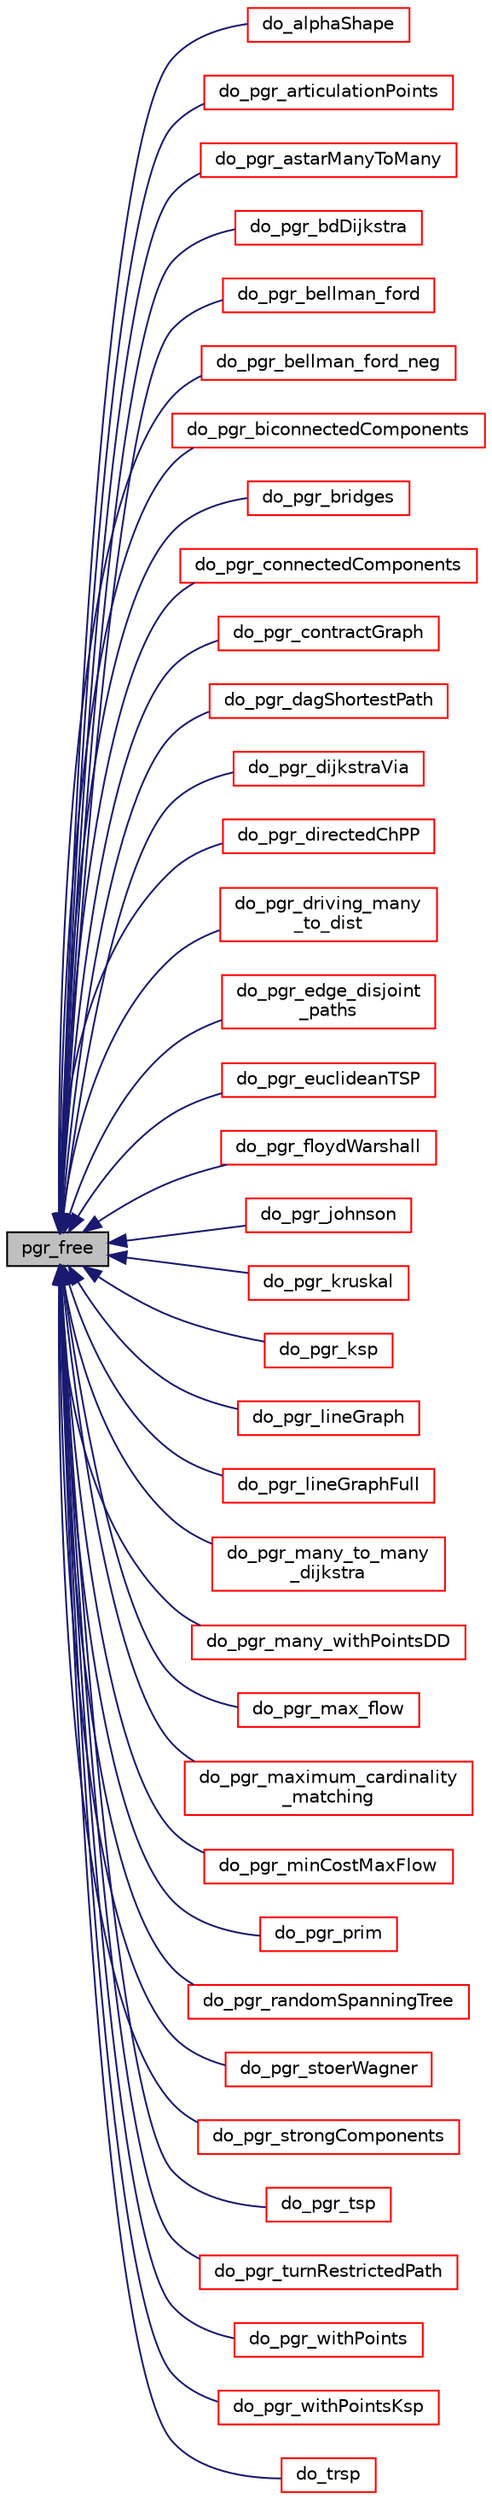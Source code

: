 digraph "pgr_free"
{
  edge [fontname="Helvetica",fontsize="10",labelfontname="Helvetica",labelfontsize="10"];
  node [fontname="Helvetica",fontsize="10",shape=record];
  rankdir="LR";
  Node139 [label="pgr_free",height=0.2,width=0.4,color="black", fillcolor="grey75", style="filled", fontcolor="black"];
  Node139 -> Node140 [dir="back",color="midnightblue",fontsize="10",style="solid",fontname="Helvetica"];
  Node140 [label="do_alphaShape",height=0.2,width=0.4,color="red", fillcolor="white", style="filled",URL="$alphaShape__driver_8h.html#a214d4604e7618e742c292fea966712c7"];
  Node139 -> Node143 [dir="back",color="midnightblue",fontsize="10",style="solid",fontname="Helvetica"];
  Node143 [label="do_pgr_articulationPoints",height=0.2,width=0.4,color="red", fillcolor="white", style="filled",URL="$articulationPoints__driver_8h.html#a5044a6a446563f721c2e07a2e890d666"];
  Node139 -> Node146 [dir="back",color="midnightblue",fontsize="10",style="solid",fontname="Helvetica"];
  Node146 [label="do_pgr_astarManyToMany",height=0.2,width=0.4,color="red", fillcolor="white", style="filled",URL="$astar__driver_8h.html#a9d704ded9944c8b035f5f37e42e587cb"];
  Node139 -> Node149 [dir="back",color="midnightblue",fontsize="10",style="solid",fontname="Helvetica"];
  Node149 [label="do_pgr_bdDijkstra",height=0.2,width=0.4,color="red", fillcolor="white", style="filled",URL="$bdDijkstra__driver_8h.html#a3130ae6176d30a4071dd3293517df04b"];
  Node139 -> Node152 [dir="back",color="midnightblue",fontsize="10",style="solid",fontname="Helvetica"];
  Node152 [label="do_pgr_bellman_ford",height=0.2,width=0.4,color="red", fillcolor="white", style="filled",URL="$bellman__ford__driver_8h.html#a5eb504d4fc7f6f04ff82b652a8eed767"];
  Node139 -> Node155 [dir="back",color="midnightblue",fontsize="10",style="solid",fontname="Helvetica"];
  Node155 [label="do_pgr_bellman_ford_neg",height=0.2,width=0.4,color="red", fillcolor="white", style="filled",URL="$bellman__ford__neg__driver_8h.html#ad2e8ba9a3b8e851eddb877d124d4c44c"];
  Node139 -> Node158 [dir="back",color="midnightblue",fontsize="10",style="solid",fontname="Helvetica"];
  Node158 [label="do_pgr_biconnectedComponents",height=0.2,width=0.4,color="red", fillcolor="white", style="filled",URL="$biconnectedComponents__driver_8h.html#a5a3919fa760c4bc29bead7d2c62a38ae"];
  Node139 -> Node161 [dir="back",color="midnightblue",fontsize="10",style="solid",fontname="Helvetica"];
  Node161 [label="do_pgr_bridges",height=0.2,width=0.4,color="red", fillcolor="white", style="filled",URL="$bridges__driver_8h.html#a54edc68b39cf4ff4c4bb2f33caa041e6"];
  Node139 -> Node164 [dir="back",color="midnightblue",fontsize="10",style="solid",fontname="Helvetica"];
  Node164 [label="do_pgr_connectedComponents",height=0.2,width=0.4,color="red", fillcolor="white", style="filled",URL="$connectedComponents__driver_8h.html#a4b23a520345aee0b7607e13a6aa037f2"];
  Node139 -> Node167 [dir="back",color="midnightblue",fontsize="10",style="solid",fontname="Helvetica"];
  Node167 [label="do_pgr_contractGraph",height=0.2,width=0.4,color="red", fillcolor="white", style="filled",URL="$contractGraph__driver_8h.html#a20a03b3811bd108cfc729e9e22a92591"];
  Node139 -> Node170 [dir="back",color="midnightblue",fontsize="10",style="solid",fontname="Helvetica"];
  Node170 [label="do_pgr_dagShortestPath",height=0.2,width=0.4,color="red", fillcolor="white", style="filled",URL="$dagShortestPath__driver_8h.html#af75ff8989dec243a6a194cb5c4d31727"];
  Node139 -> Node173 [dir="back",color="midnightblue",fontsize="10",style="solid",fontname="Helvetica"];
  Node173 [label="do_pgr_dijkstraVia",height=0.2,width=0.4,color="red", fillcolor="white", style="filled",URL="$dijkstraVia__driver_8h.html#a65bae4bd90fab026ee5f54f17655e776"];
  Node139 -> Node176 [dir="back",color="midnightblue",fontsize="10",style="solid",fontname="Helvetica"];
  Node176 [label="do_pgr_directedChPP",height=0.2,width=0.4,color="red", fillcolor="white", style="filled",URL="$directedChPP__driver_8h.html#ab8d9c0e3fcfcc59b1de51dfdf2d073fc"];
  Node139 -> Node179 [dir="back",color="midnightblue",fontsize="10",style="solid",fontname="Helvetica"];
  Node179 [label="do_pgr_driving_many\l_to_dist",height=0.2,width=0.4,color="red", fillcolor="white", style="filled",URL="$drivedist__driver_8h.html#a1e65fbf0a2804179d6164355030a560f"];
  Node139 -> Node182 [dir="back",color="midnightblue",fontsize="10",style="solid",fontname="Helvetica"];
  Node182 [label="do_pgr_edge_disjoint\l_paths",height=0.2,width=0.4,color="red", fillcolor="white", style="filled",URL="$edge__disjoint__paths__driver_8h.html#a44000649b71427312743cf85eae0a6b0"];
  Node139 -> Node185 [dir="back",color="midnightblue",fontsize="10",style="solid",fontname="Helvetica"];
  Node185 [label="do_pgr_euclideanTSP",height=0.2,width=0.4,color="red", fillcolor="white", style="filled",URL="$euclideanTSP__driver_8h.html#af4e1f6c629941d5e714aedc3855e839e"];
  Node139 -> Node188 [dir="back",color="midnightblue",fontsize="10",style="solid",fontname="Helvetica"];
  Node188 [label="do_pgr_floydWarshall",height=0.2,width=0.4,color="red", fillcolor="white", style="filled",URL="$floydWarshall__driver_8h.html#ab17ad1485c10f4ae85789cd1ba05abdd"];
  Node139 -> Node191 [dir="back",color="midnightblue",fontsize="10",style="solid",fontname="Helvetica"];
  Node191 [label="do_pgr_johnson",height=0.2,width=0.4,color="red", fillcolor="white", style="filled",URL="$johnson__driver_8h.html#a4703daa6b2bebc5f8690e6b518ec8466"];
  Node139 -> Node194 [dir="back",color="midnightblue",fontsize="10",style="solid",fontname="Helvetica"];
  Node194 [label="do_pgr_kruskal",height=0.2,width=0.4,color="red", fillcolor="white", style="filled",URL="$kruskal__driver_8h.html#aee07f349a646c93efb63eb22f510c632"];
  Node139 -> Node197 [dir="back",color="midnightblue",fontsize="10",style="solid",fontname="Helvetica"];
  Node197 [label="do_pgr_ksp",height=0.2,width=0.4,color="red", fillcolor="white", style="filled",URL="$ksp__driver_8h.html#a0fdd4a3e42a7ba0199d94cbf1058dd28"];
  Node139 -> Node200 [dir="back",color="midnightblue",fontsize="10",style="solid",fontname="Helvetica"];
  Node200 [label="do_pgr_lineGraph",height=0.2,width=0.4,color="red", fillcolor="white", style="filled",URL="$lineGraph__driver_8h.html#aed22d07d954513deba5cbcc08896c73d"];
  Node139 -> Node203 [dir="back",color="midnightblue",fontsize="10",style="solid",fontname="Helvetica"];
  Node203 [label="do_pgr_lineGraphFull",height=0.2,width=0.4,color="red", fillcolor="white", style="filled",URL="$lineGraphFull__driver_8h.html#a57485b710953574affd8850ea4e509e9"];
  Node139 -> Node206 [dir="back",color="midnightblue",fontsize="10",style="solid",fontname="Helvetica"];
  Node206 [label="do_pgr_many_to_many\l_dijkstra",height=0.2,width=0.4,color="red", fillcolor="white", style="filled",URL="$dijkstra__driver_8h.html#a7632002dbc92c191f16181769635f393"];
  Node139 -> Node209 [dir="back",color="midnightblue",fontsize="10",style="solid",fontname="Helvetica"];
  Node209 [label="do_pgr_many_withPointsDD",height=0.2,width=0.4,color="red", fillcolor="white", style="filled",URL="$withPoints__dd__driver_8h.html#a9072c7cdc9f6a0533c81fce96a11f580"];
  Node139 -> Node212 [dir="back",color="midnightblue",fontsize="10",style="solid",fontname="Helvetica"];
  Node212 [label="do_pgr_max_flow",height=0.2,width=0.4,color="red", fillcolor="white", style="filled",URL="$max__flow__driver_8h.html#a1fe35eb229126a6c0299c02d245a6401"];
  Node139 -> Node215 [dir="back",color="midnightblue",fontsize="10",style="solid",fontname="Helvetica"];
  Node215 [label="do_pgr_maximum_cardinality\l_matching",height=0.2,width=0.4,color="red", fillcolor="white", style="filled",URL="$maximum__cardinality__matching__driver_8h.html#abc7db995e49936b0fba01aafa0951b1d"];
  Node139 -> Node218 [dir="back",color="midnightblue",fontsize="10",style="solid",fontname="Helvetica"];
  Node218 [label="do_pgr_minCostMaxFlow",height=0.2,width=0.4,color="red", fillcolor="white", style="filled",URL="$minCostMaxFlow__driver_8h.html#acd74794505635d387a4eebe8eb657bad"];
  Node139 -> Node221 [dir="back",color="midnightblue",fontsize="10",style="solid",fontname="Helvetica"];
  Node221 [label="do_pgr_prim",height=0.2,width=0.4,color="red", fillcolor="white", style="filled",URL="$prim__driver_8h.html#afe194ae196674430cbad700f04f260bd"];
  Node139 -> Node224 [dir="back",color="midnightblue",fontsize="10",style="solid",fontname="Helvetica"];
  Node224 [label="do_pgr_randomSpanningTree",height=0.2,width=0.4,color="red", fillcolor="white", style="filled",URL="$randomSpanningTree__driver_8h.html#aff2fec7737d2fae3f0248be44bbbb4f8"];
  Node139 -> Node227 [dir="back",color="midnightblue",fontsize="10",style="solid",fontname="Helvetica"];
  Node227 [label="do_pgr_stoerWagner",height=0.2,width=0.4,color="red", fillcolor="white", style="filled",URL="$stoerWagner__driver_8h.html#ace6dcba77f5caac0c1bf464c0d5d6060"];
  Node139 -> Node230 [dir="back",color="midnightblue",fontsize="10",style="solid",fontname="Helvetica"];
  Node230 [label="do_pgr_strongComponents",height=0.2,width=0.4,color="red", fillcolor="white", style="filled",URL="$strongComponents__driver_8h.html#a7f9041dbe45b9f72d7a42e6ed3a311ac"];
  Node139 -> Node233 [dir="back",color="midnightblue",fontsize="10",style="solid",fontname="Helvetica"];
  Node233 [label="do_pgr_tsp",height=0.2,width=0.4,color="red", fillcolor="white", style="filled",URL="$TSP__driver_8h.html#af0938bea88cf9303e4085f0b6cb2ec29"];
  Node139 -> Node236 [dir="back",color="midnightblue",fontsize="10",style="solid",fontname="Helvetica"];
  Node236 [label="do_pgr_turnRestrictedPath",height=0.2,width=0.4,color="red", fillcolor="white", style="filled",URL="$turnRestrictedPath__driver_8h.html#a4d73fa921412c3dadebf6b5894cc2f11"];
  Node139 -> Node239 [dir="back",color="midnightblue",fontsize="10",style="solid",fontname="Helvetica"];
  Node239 [label="do_pgr_withPoints",height=0.2,width=0.4,color="red", fillcolor="white", style="filled",URL="$withPoints__driver_8h.html#a21c2758706c9735f75143b96fe93defd"];
  Node139 -> Node242 [dir="back",color="midnightblue",fontsize="10",style="solid",fontname="Helvetica"];
  Node242 [label="do_pgr_withPointsKsp",height=0.2,width=0.4,color="red", fillcolor="white", style="filled",URL="$withPoints__ksp__driver_8h.html#ad523d2aea4f9d3d885f6b23b835a660a"];
  Node139 -> Node245 [dir="back",color="midnightblue",fontsize="10",style="solid",fontname="Helvetica"];
  Node245 [label="do_trsp",height=0.2,width=0.4,color="red", fillcolor="white", style="filled",URL="$trsp__driver_8h.html#add2f6bfeba454f45dc4c47d13723563c"];
}
